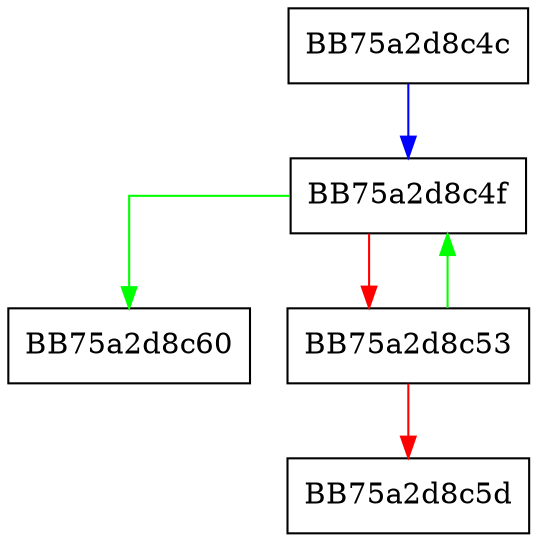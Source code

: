digraph _Incref_nz {
  node [shape="box"];
  graph [splines=ortho];
  BB75a2d8c4c -> BB75a2d8c4f [color="blue"];
  BB75a2d8c4f -> BB75a2d8c60 [color="green"];
  BB75a2d8c4f -> BB75a2d8c53 [color="red"];
  BB75a2d8c53 -> BB75a2d8c4f [color="green"];
  BB75a2d8c53 -> BB75a2d8c5d [color="red"];
}